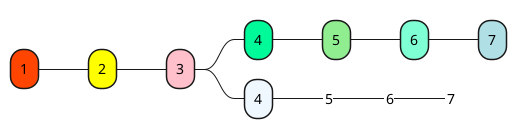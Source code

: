 @startmindmap

+[#OrangeRed] 1

++[#yellow] 2

+++[#Pink] 3

++++[#MediumSpringGreen] 4

+++++[#LightGreen] 5
++++++[#Aquamarine] 6
+++++++[#PowderBlue] 7

++++[#AliceBlue] 4
+++++[#GhostWhite]_ 5
++++++[#PowderBlue]_ 6
+++++++[#PowderBlue]_ 7


@endmindmap